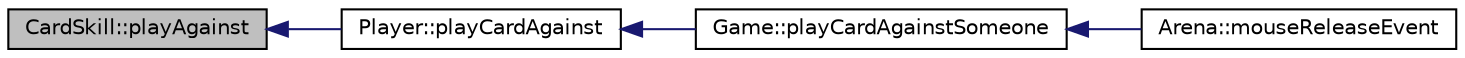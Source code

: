 digraph "CardSkill::playAgainst"
{
  bgcolor="transparent";
  edge [fontname="Helvetica",fontsize="10",labelfontname="Helvetica",labelfontsize="10"];
  node [fontname="Helvetica",fontsize="10",shape=record];
  rankdir="LR";
  Node23 [label="CardSkill::playAgainst",height=0.2,width=0.4,color="black", fillcolor="grey75", style="filled", fontcolor="black"];
  Node23 -> Node24 [dir="back",color="midnightblue",fontsize="10",style="solid",fontname="Helvetica"];
  Node24 [label="Player::playCardAgainst",height=0.2,width=0.4,color="black",URL="$classPlayer.html#a4020fb70788e796db682cac541ad014c"];
  Node24 -> Node25 [dir="back",color="midnightblue",fontsize="10",style="solid",fontname="Helvetica"];
  Node25 [label="Game::playCardAgainstSomeone",height=0.2,width=0.4,color="black",URL="$classGame.html#a0c87145476569e57573a39d77d4399a3"];
  Node25 -> Node26 [dir="back",color="midnightblue",fontsize="10",style="solid",fontname="Helvetica"];
  Node26 [label="Arena::mouseReleaseEvent",height=0.2,width=0.4,color="black",URL="$classArena.html#a5e31f7b3d9d619103f954e646ecbcf96",tooltip="Ereignis, welches durch das Loslassen einer Maustaste ausgelöst wird. "];
}
